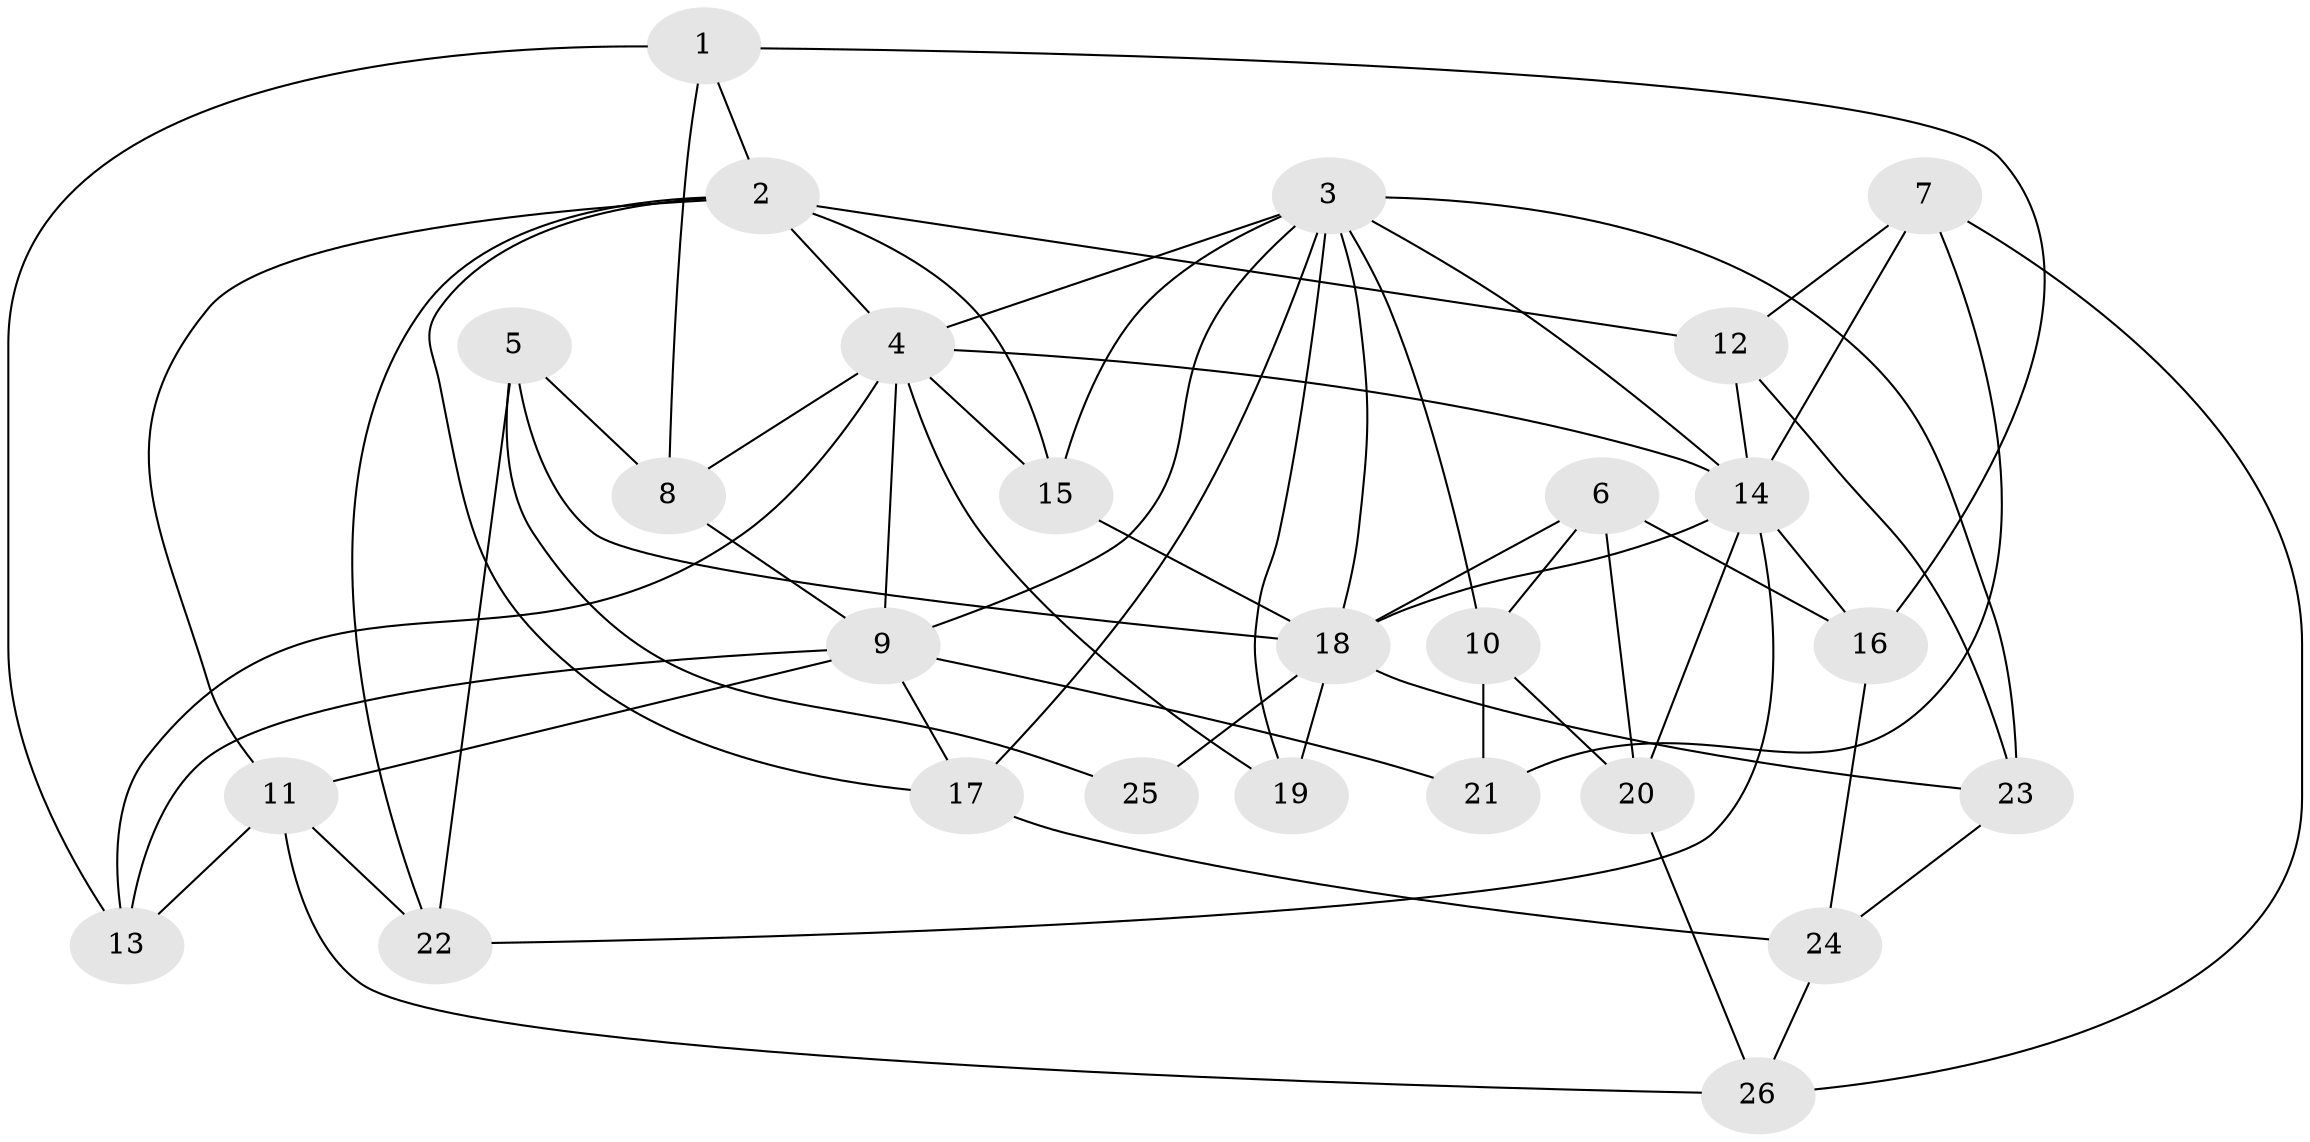 // original degree distribution, {4: 1.0}
// Generated by graph-tools (version 1.1) at 2025/38/03/09/25 02:38:10]
// undirected, 26 vertices, 62 edges
graph export_dot {
graph [start="1"]
  node [color=gray90,style=filled];
  1;
  2;
  3;
  4;
  5;
  6;
  7;
  8;
  9;
  10;
  11;
  12;
  13;
  14;
  15;
  16;
  17;
  18;
  19;
  20;
  21;
  22;
  23;
  24;
  25;
  26;
  1 -- 2 [weight=1.0];
  1 -- 8 [weight=1.0];
  1 -- 13 [weight=1.0];
  1 -- 16 [weight=1.0];
  2 -- 4 [weight=1.0];
  2 -- 11 [weight=4.0];
  2 -- 12 [weight=1.0];
  2 -- 15 [weight=3.0];
  2 -- 17 [weight=1.0];
  2 -- 22 [weight=1.0];
  3 -- 4 [weight=2.0];
  3 -- 9 [weight=1.0];
  3 -- 10 [weight=1.0];
  3 -- 14 [weight=2.0];
  3 -- 15 [weight=1.0];
  3 -- 17 [weight=1.0];
  3 -- 18 [weight=1.0];
  3 -- 19 [weight=2.0];
  3 -- 23 [weight=1.0];
  4 -- 8 [weight=1.0];
  4 -- 9 [weight=1.0];
  4 -- 13 [weight=1.0];
  4 -- 14 [weight=2.0];
  4 -- 15 [weight=1.0];
  4 -- 19 [weight=1.0];
  5 -- 8 [weight=1.0];
  5 -- 18 [weight=1.0];
  5 -- 22 [weight=1.0];
  5 -- 25 [weight=1.0];
  6 -- 10 [weight=1.0];
  6 -- 16 [weight=1.0];
  6 -- 18 [weight=1.0];
  6 -- 20 [weight=1.0];
  7 -- 12 [weight=1.0];
  7 -- 14 [weight=1.0];
  7 -- 21 [weight=1.0];
  7 -- 26 [weight=1.0];
  8 -- 9 [weight=1.0];
  9 -- 11 [weight=1.0];
  9 -- 13 [weight=1.0];
  9 -- 17 [weight=1.0];
  9 -- 21 [weight=2.0];
  10 -- 20 [weight=1.0];
  10 -- 21 [weight=1.0];
  11 -- 13 [weight=1.0];
  11 -- 22 [weight=1.0];
  11 -- 26 [weight=1.0];
  12 -- 14 [weight=1.0];
  12 -- 23 [weight=1.0];
  14 -- 16 [weight=1.0];
  14 -- 18 [weight=1.0];
  14 -- 20 [weight=1.0];
  14 -- 22 [weight=1.0];
  15 -- 18 [weight=1.0];
  16 -- 24 [weight=1.0];
  17 -- 24 [weight=1.0];
  18 -- 19 [weight=1.0];
  18 -- 23 [weight=1.0];
  18 -- 25 [weight=3.0];
  20 -- 26 [weight=1.0];
  23 -- 24 [weight=1.0];
  24 -- 26 [weight=1.0];
}
